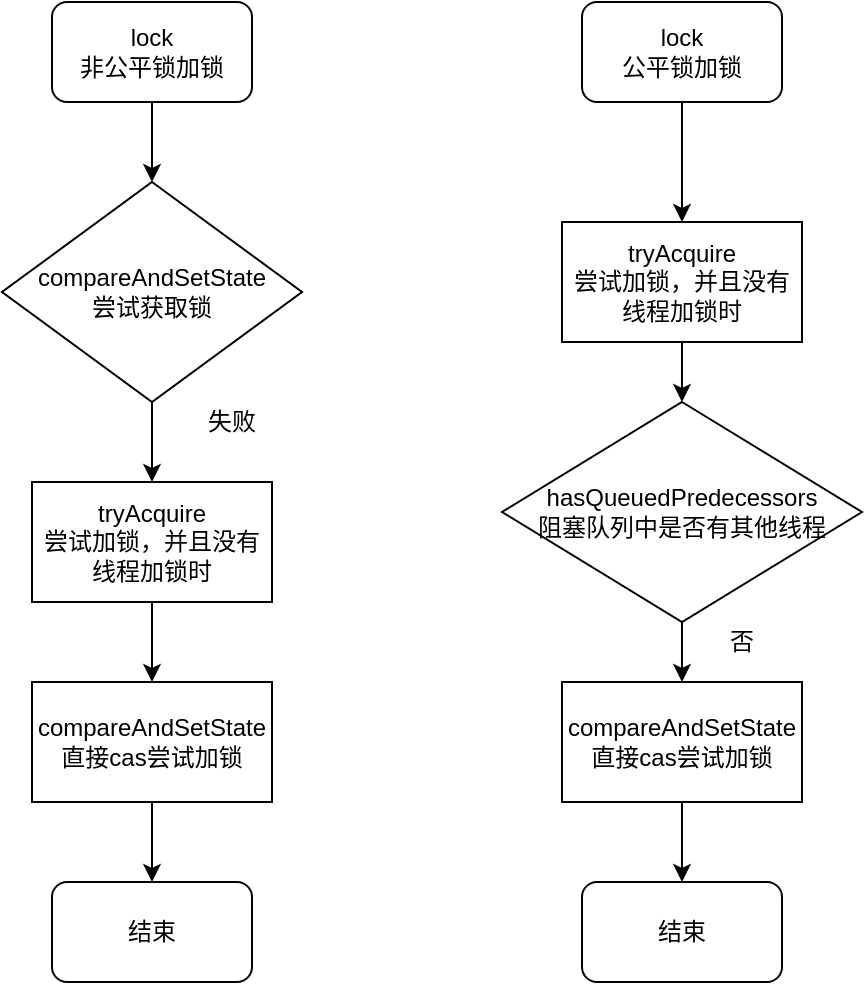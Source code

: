 <mxfile version="14.4.2" type="github">
  <diagram id="xvaClHkXh2wY_3COnp-z" name="Page-1">
    <mxGraphModel dx="1426" dy="771" grid="1" gridSize="10" guides="1" tooltips="1" connect="1" arrows="1" fold="1" page="1" pageScale="1" pageWidth="827" pageHeight="1169" math="0" shadow="0">
      <root>
        <mxCell id="0" />
        <mxCell id="1" parent="0" />
        <mxCell id="gbiPvXeYtG_xsaL20VlN-19" style="edgeStyle=orthogonalEdgeStyle;rounded=0;orthogonalLoop=1;jettySize=auto;html=1;" edge="1" parent="1" source="gbiPvXeYtG_xsaL20VlN-1" target="gbiPvXeYtG_xsaL20VlN-5">
          <mxGeometry relative="1" as="geometry" />
        </mxCell>
        <mxCell id="gbiPvXeYtG_xsaL20VlN-1" value="lock&lt;br&gt;非公平锁加锁" style="rounded=1;whiteSpace=wrap;html=1;" vertex="1" parent="1">
          <mxGeometry x="210" y="290" width="100" height="50" as="geometry" />
        </mxCell>
        <mxCell id="gbiPvXeYtG_xsaL20VlN-4" value="结束" style="rounded=1;whiteSpace=wrap;html=1;" vertex="1" parent="1">
          <mxGeometry x="210" y="730" width="100" height="50" as="geometry" />
        </mxCell>
        <mxCell id="gbiPvXeYtG_xsaL20VlN-20" style="edgeStyle=orthogonalEdgeStyle;rounded=0;orthogonalLoop=1;jettySize=auto;html=1;exitX=0.5;exitY=1;exitDx=0;exitDy=0;entryX=0.5;entryY=0;entryDx=0;entryDy=0;" edge="1" parent="1" source="gbiPvXeYtG_xsaL20VlN-5" target="gbiPvXeYtG_xsaL20VlN-6">
          <mxGeometry relative="1" as="geometry" />
        </mxCell>
        <mxCell id="gbiPvXeYtG_xsaL20VlN-5" value="&lt;span&gt;compareAndSetState&lt;/span&gt;&lt;br&gt;&lt;span&gt;尝试获取锁&lt;/span&gt;" style="rhombus;whiteSpace=wrap;html=1;" vertex="1" parent="1">
          <mxGeometry x="185" y="380" width="150" height="110" as="geometry" />
        </mxCell>
        <mxCell id="gbiPvXeYtG_xsaL20VlN-21" style="edgeStyle=orthogonalEdgeStyle;rounded=0;orthogonalLoop=1;jettySize=auto;html=1;exitX=0.5;exitY=1;exitDx=0;exitDy=0;entryX=0.5;entryY=0;entryDx=0;entryDy=0;" edge="1" parent="1" source="gbiPvXeYtG_xsaL20VlN-6" target="gbiPvXeYtG_xsaL20VlN-7">
          <mxGeometry relative="1" as="geometry" />
        </mxCell>
        <mxCell id="gbiPvXeYtG_xsaL20VlN-6" value="tryAcquire&lt;br&gt;尝试加锁，并且没有线程加锁时" style="rounded=0;whiteSpace=wrap;html=1;" vertex="1" parent="1">
          <mxGeometry x="200" y="530" width="120" height="60" as="geometry" />
        </mxCell>
        <mxCell id="gbiPvXeYtG_xsaL20VlN-22" style="edgeStyle=orthogonalEdgeStyle;rounded=0;orthogonalLoop=1;jettySize=auto;html=1;exitX=0.5;exitY=1;exitDx=0;exitDy=0;entryX=0.5;entryY=0;entryDx=0;entryDy=0;" edge="1" parent="1" source="gbiPvXeYtG_xsaL20VlN-7" target="gbiPvXeYtG_xsaL20VlN-4">
          <mxGeometry relative="1" as="geometry" />
        </mxCell>
        <mxCell id="gbiPvXeYtG_xsaL20VlN-7" value="compareAndSetState&lt;br&gt;直接cas尝试加锁" style="rounded=0;whiteSpace=wrap;html=1;" vertex="1" parent="1">
          <mxGeometry x="200" y="630" width="120" height="60" as="geometry" />
        </mxCell>
        <mxCell id="gbiPvXeYtG_xsaL20VlN-18" style="edgeStyle=orthogonalEdgeStyle;rounded=0;orthogonalLoop=1;jettySize=auto;html=1;entryX=0.5;entryY=0;entryDx=0;entryDy=0;" edge="1" parent="1" source="gbiPvXeYtG_xsaL20VlN-8" target="gbiPvXeYtG_xsaL20VlN-11">
          <mxGeometry relative="1" as="geometry" />
        </mxCell>
        <mxCell id="gbiPvXeYtG_xsaL20VlN-8" value="lock&lt;br&gt;公平锁加锁" style="rounded=1;whiteSpace=wrap;html=1;" vertex="1" parent="1">
          <mxGeometry x="475" y="290" width="100" height="50" as="geometry" />
        </mxCell>
        <mxCell id="gbiPvXeYtG_xsaL20VlN-9" value="结束" style="rounded=1;whiteSpace=wrap;html=1;" vertex="1" parent="1">
          <mxGeometry x="475" y="730" width="100" height="50" as="geometry" />
        </mxCell>
        <mxCell id="gbiPvXeYtG_xsaL20VlN-17" style="edgeStyle=orthogonalEdgeStyle;rounded=0;orthogonalLoop=1;jettySize=auto;html=1;exitX=0.5;exitY=1;exitDx=0;exitDy=0;entryX=0.5;entryY=0;entryDx=0;entryDy=0;" edge="1" parent="1" source="gbiPvXeYtG_xsaL20VlN-11" target="gbiPvXeYtG_xsaL20VlN-14">
          <mxGeometry relative="1" as="geometry" />
        </mxCell>
        <mxCell id="gbiPvXeYtG_xsaL20VlN-11" value="tryAcquire&lt;br&gt;尝试加锁，并且没有线程加锁时" style="rounded=0;whiteSpace=wrap;html=1;" vertex="1" parent="1">
          <mxGeometry x="465" y="400" width="120" height="60" as="geometry" />
        </mxCell>
        <mxCell id="gbiPvXeYtG_xsaL20VlN-16" style="edgeStyle=orthogonalEdgeStyle;rounded=0;orthogonalLoop=1;jettySize=auto;html=1;entryX=0.5;entryY=0;entryDx=0;entryDy=0;" edge="1" parent="1" source="gbiPvXeYtG_xsaL20VlN-12" target="gbiPvXeYtG_xsaL20VlN-9">
          <mxGeometry relative="1" as="geometry" />
        </mxCell>
        <mxCell id="gbiPvXeYtG_xsaL20VlN-12" value="compareAndSetState&lt;br&gt;直接cas尝试加锁" style="rounded=0;whiteSpace=wrap;html=1;" vertex="1" parent="1">
          <mxGeometry x="465" y="630" width="120" height="60" as="geometry" />
        </mxCell>
        <mxCell id="gbiPvXeYtG_xsaL20VlN-15" style="edgeStyle=orthogonalEdgeStyle;rounded=0;orthogonalLoop=1;jettySize=auto;html=1;entryX=0.5;entryY=0;entryDx=0;entryDy=0;" edge="1" parent="1" source="gbiPvXeYtG_xsaL20VlN-14" target="gbiPvXeYtG_xsaL20VlN-12">
          <mxGeometry relative="1" as="geometry" />
        </mxCell>
        <mxCell id="gbiPvXeYtG_xsaL20VlN-14" value="&lt;span&gt;hasQueuedPredecessors&lt;/span&gt;&lt;br&gt;&lt;span&gt;阻塞队列中是否有其他线程&lt;/span&gt;" style="rhombus;whiteSpace=wrap;html=1;" vertex="1" parent="1">
          <mxGeometry x="435" y="490" width="180" height="110" as="geometry" />
        </mxCell>
        <mxCell id="gbiPvXeYtG_xsaL20VlN-23" value="失败" style="text;html=1;strokeColor=none;fillColor=none;align=center;verticalAlign=middle;whiteSpace=wrap;rounded=0;" vertex="1" parent="1">
          <mxGeometry x="280" y="490" width="40" height="20" as="geometry" />
        </mxCell>
        <mxCell id="gbiPvXeYtG_xsaL20VlN-24" value="否" style="text;html=1;strokeColor=none;fillColor=none;align=center;verticalAlign=middle;whiteSpace=wrap;rounded=0;" vertex="1" parent="1">
          <mxGeometry x="535" y="600" width="40" height="20" as="geometry" />
        </mxCell>
        <mxCell id="gbiPvXeYtG_xsaL20VlN-25" style="edgeStyle=orthogonalEdgeStyle;rounded=0;orthogonalLoop=1;jettySize=auto;html=1;exitX=0.5;exitY=1;exitDx=0;exitDy=0;" edge="1" parent="1" source="gbiPvXeYtG_xsaL20VlN-24" target="gbiPvXeYtG_xsaL20VlN-24">
          <mxGeometry relative="1" as="geometry" />
        </mxCell>
      </root>
    </mxGraphModel>
  </diagram>
</mxfile>
